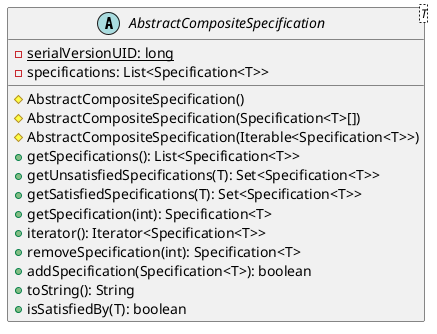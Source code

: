 @startuml

    abstract class AbstractCompositeSpecification<T> {
        {static} -serialVersionUID: long
        -specifications: List<Specification<T>>
        #AbstractCompositeSpecification()
        #AbstractCompositeSpecification(Specification<T>[])
        #AbstractCompositeSpecification(Iterable<Specification<T>>)
        +getSpecifications(): List<Specification<T>>
        +getUnsatisfiedSpecifications(T): Set<Specification<T>>
        +getSatisfiedSpecifications(T): Set<Specification<T>>
        +getSpecification(int): Specification<T>
        +iterator(): Iterator<Specification<T>>
        +removeSpecification(int): Specification<T>
        +addSpecification(Specification<T>): boolean
        +toString(): String
        +isSatisfiedBy(T): boolean
    }

@enduml
